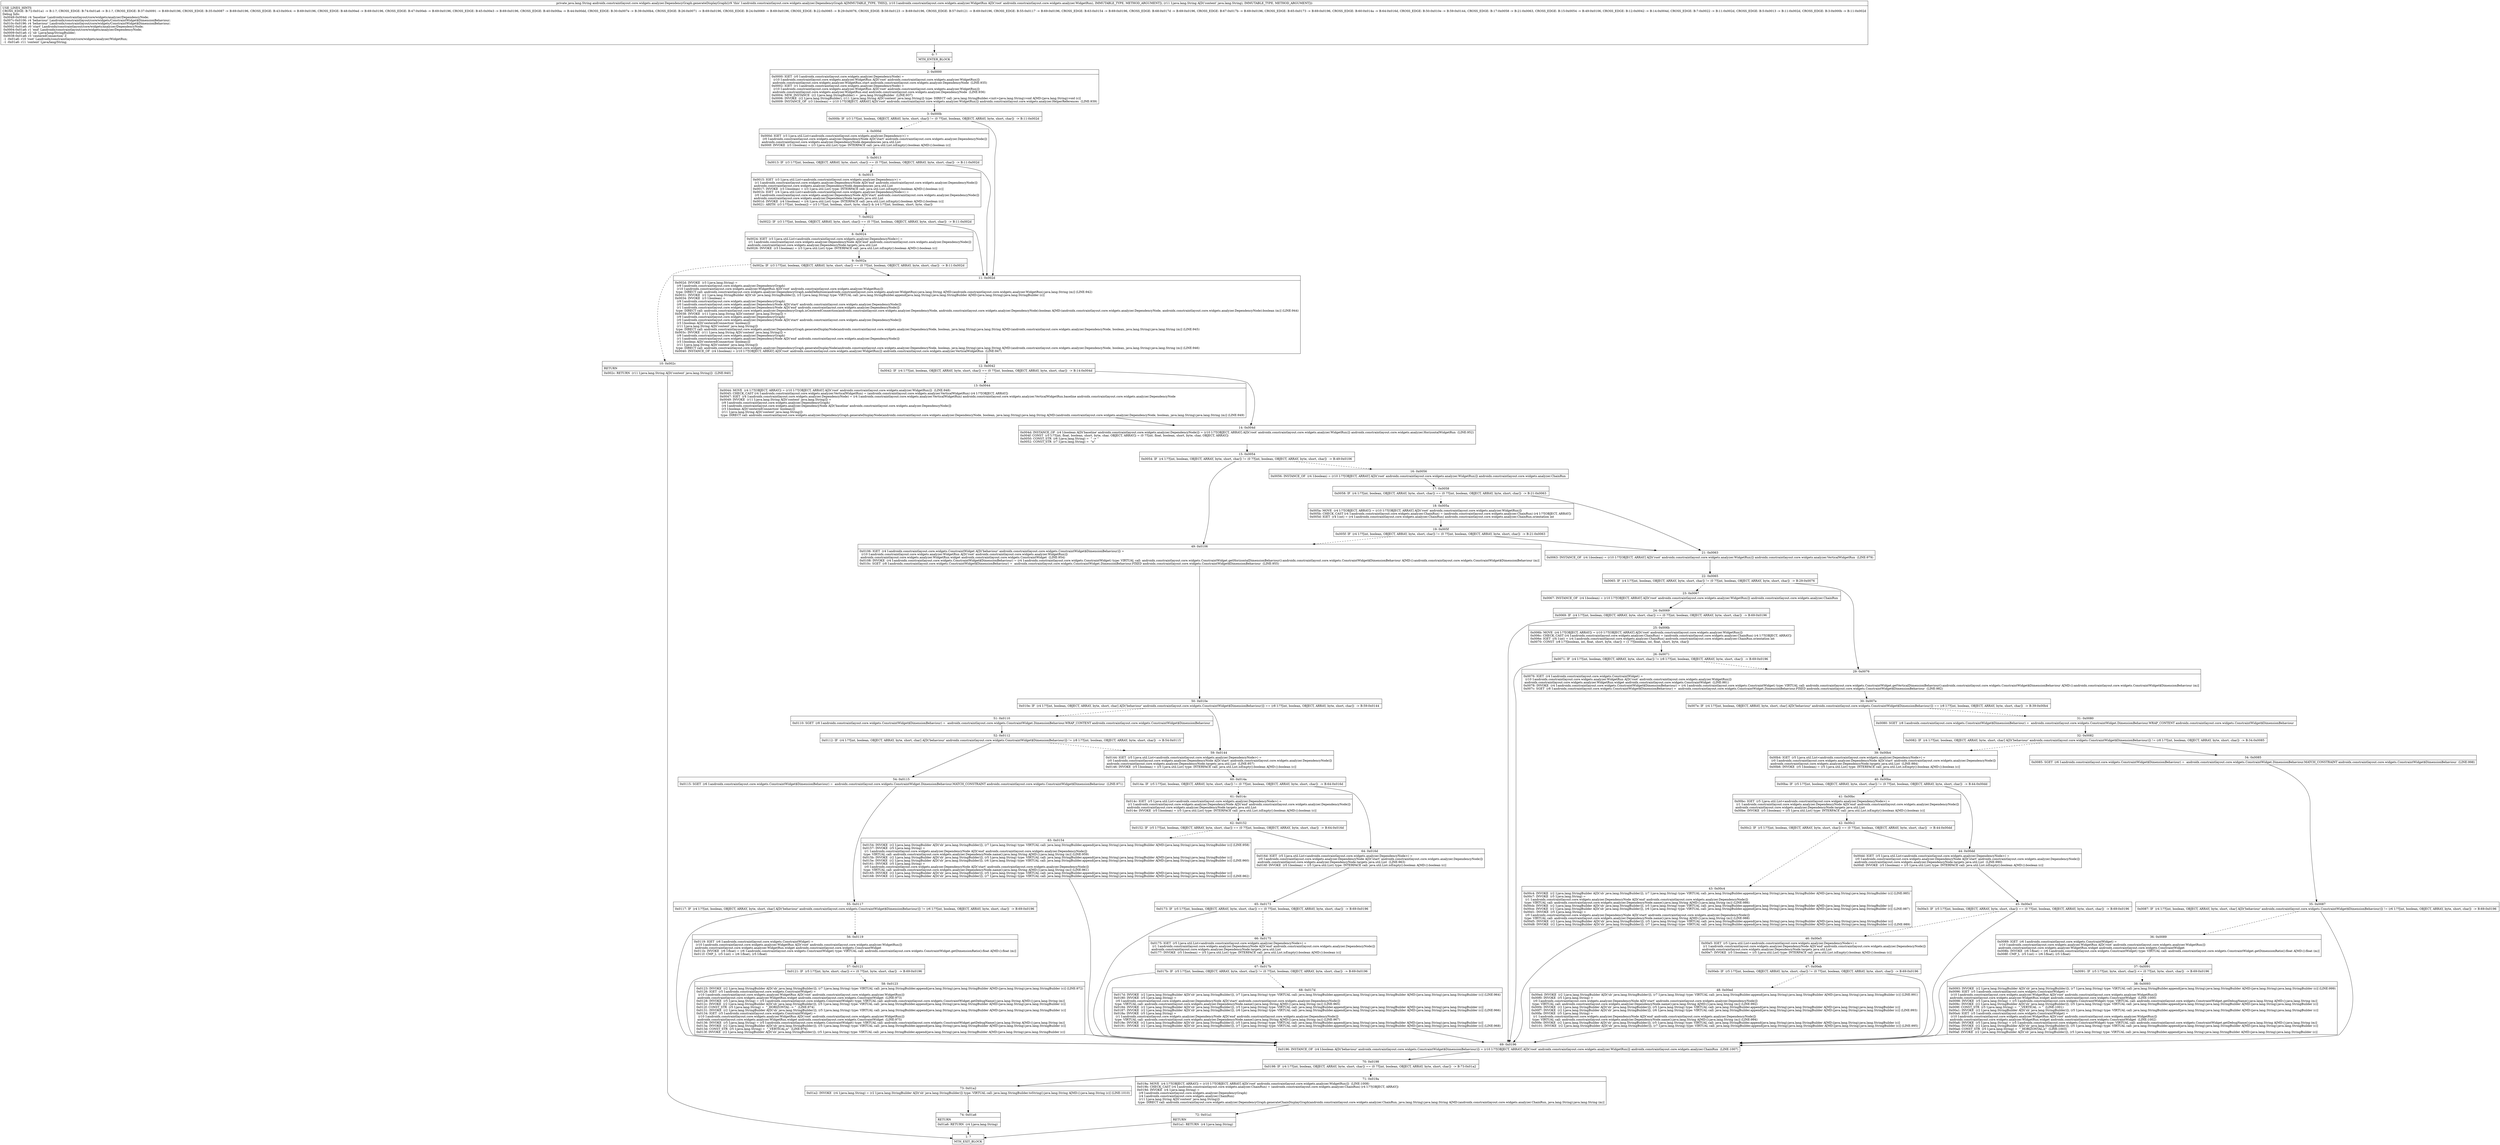 digraph "CFG forandroidx.constraintlayout.core.widgets.analyzer.DependencyGraph.generateDisplayGraph(Landroidx\/constraintlayout\/core\/widgets\/analyzer\/WidgetRun;Ljava\/lang\/String;)Ljava\/lang\/String;" {
Node_0 [shape=record,label="{0\:\ ?|MTH_ENTER_BLOCK\l}"];
Node_2 [shape=record,label="{2\:\ 0x0000|0x0000: IGET  (r0 I:androidx.constraintlayout.core.widgets.analyzer.DependencyNode) = \l  (r10 I:androidx.constraintlayout.core.widgets.analyzer.WidgetRun A[D('root' androidx.constraintlayout.core.widgets.analyzer.WidgetRun)])\l androidx.constraintlayout.core.widgets.analyzer.WidgetRun.start androidx.constraintlayout.core.widgets.analyzer.DependencyNode  (LINE:935)\l0x0002: IGET  (r1 I:androidx.constraintlayout.core.widgets.analyzer.DependencyNode) = \l  (r10 I:androidx.constraintlayout.core.widgets.analyzer.WidgetRun A[D('root' androidx.constraintlayout.core.widgets.analyzer.WidgetRun)])\l androidx.constraintlayout.core.widgets.analyzer.WidgetRun.end androidx.constraintlayout.core.widgets.analyzer.DependencyNode  (LINE:936)\l0x0004: NEW_INSTANCE  (r2 I:java.lang.StringBuilder) =  java.lang.StringBuilder  (LINE:937)\l0x0006: INVOKE  (r2 I:java.lang.StringBuilder), (r11 I:java.lang.String A[D('content' java.lang.String)]) type: DIRECT call: java.lang.StringBuilder.\<init\>(java.lang.String):void A[MD:(java.lang.String):void (c)]\l0x0009: INSTANCE_OF  (r3 I:boolean) = (r10 I:??[OBJECT, ARRAY] A[D('root' androidx.constraintlayout.core.widgets.analyzer.WidgetRun)]) androidx.constraintlayout.core.widgets.analyzer.HelperReferences  (LINE:939)\l}"];
Node_3 [shape=record,label="{3\:\ 0x000b|0x000b: IF  (r3 I:??[int, boolean, OBJECT, ARRAY, byte, short, char]) != (0 ??[int, boolean, OBJECT, ARRAY, byte, short, char])  \-\> B:11:0x002d \l}"];
Node_4 [shape=record,label="{4\:\ 0x000d|0x000d: IGET  (r3 I:java.util.List\<androidx.constraintlayout.core.widgets.analyzer.Dependency\>) = \l  (r0 I:androidx.constraintlayout.core.widgets.analyzer.DependencyNode A[D('start' androidx.constraintlayout.core.widgets.analyzer.DependencyNode)])\l androidx.constraintlayout.core.widgets.analyzer.DependencyNode.dependencies java.util.List \l0x000f: INVOKE  (r3 I:boolean) = (r3 I:java.util.List) type: INTERFACE call: java.util.List.isEmpty():boolean A[MD:():boolean (c)]\l}"];
Node_5 [shape=record,label="{5\:\ 0x0013|0x0013: IF  (r3 I:??[int, boolean, OBJECT, ARRAY, byte, short, char]) == (0 ??[int, boolean, OBJECT, ARRAY, byte, short, char])  \-\> B:11:0x002d \l}"];
Node_6 [shape=record,label="{6\:\ 0x0015|0x0015: IGET  (r3 I:java.util.List\<androidx.constraintlayout.core.widgets.analyzer.Dependency\>) = \l  (r1 I:androidx.constraintlayout.core.widgets.analyzer.DependencyNode A[D('end' androidx.constraintlayout.core.widgets.analyzer.DependencyNode)])\l androidx.constraintlayout.core.widgets.analyzer.DependencyNode.dependencies java.util.List \l0x0017: INVOKE  (r3 I:boolean) = (r3 I:java.util.List) type: INTERFACE call: java.util.List.isEmpty():boolean A[MD:():boolean (c)]\l0x001b: IGET  (r4 I:java.util.List\<androidx.constraintlayout.core.widgets.analyzer.DependencyNode\>) = \l  (r0 I:androidx.constraintlayout.core.widgets.analyzer.DependencyNode A[D('start' androidx.constraintlayout.core.widgets.analyzer.DependencyNode)])\l androidx.constraintlayout.core.widgets.analyzer.DependencyNode.targets java.util.List \l0x001d: INVOKE  (r4 I:boolean) = (r4 I:java.util.List) type: INTERFACE call: java.util.List.isEmpty():boolean A[MD:():boolean (c)]\l0x0021: ARITH  (r3 I:??[int, boolean]) = (r3 I:??[int, boolean, short, byte, char]) & (r4 I:??[int, boolean, short, byte, char]) \l}"];
Node_7 [shape=record,label="{7\:\ 0x0022|0x0022: IF  (r3 I:??[int, boolean, OBJECT, ARRAY, byte, short, char]) == (0 ??[int, boolean, OBJECT, ARRAY, byte, short, char])  \-\> B:11:0x002d \l}"];
Node_8 [shape=record,label="{8\:\ 0x0024|0x0024: IGET  (r3 I:java.util.List\<androidx.constraintlayout.core.widgets.analyzer.DependencyNode\>) = \l  (r1 I:androidx.constraintlayout.core.widgets.analyzer.DependencyNode A[D('end' androidx.constraintlayout.core.widgets.analyzer.DependencyNode)])\l androidx.constraintlayout.core.widgets.analyzer.DependencyNode.targets java.util.List \l0x0026: INVOKE  (r3 I:boolean) = (r3 I:java.util.List) type: INTERFACE call: java.util.List.isEmpty():boolean A[MD:():boolean (c)]\l}"];
Node_9 [shape=record,label="{9\:\ 0x002a|0x002a: IF  (r3 I:??[int, boolean, OBJECT, ARRAY, byte, short, char]) == (0 ??[int, boolean, OBJECT, ARRAY, byte, short, char])  \-\> B:11:0x002d \l}"];
Node_10 [shape=record,label="{10\:\ 0x002c|RETURN\l|0x002c: RETURN  (r11 I:java.lang.String A[D('content' java.lang.String)])  (LINE:940)\l}"];
Node_1 [shape=record,label="{1\:\ ?|MTH_EXIT_BLOCK\l}"];
Node_11 [shape=record,label="{11\:\ 0x002d|0x002d: INVOKE  (r3 I:java.lang.String) = \l  (r9 I:androidx.constraintlayout.core.widgets.analyzer.DependencyGraph)\l  (r10 I:androidx.constraintlayout.core.widgets.analyzer.WidgetRun A[D('root' androidx.constraintlayout.core.widgets.analyzer.WidgetRun)])\l type: DIRECT call: androidx.constraintlayout.core.widgets.analyzer.DependencyGraph.nodeDefinition(androidx.constraintlayout.core.widgets.analyzer.WidgetRun):java.lang.String A[MD:(androidx.constraintlayout.core.widgets.analyzer.WidgetRun):java.lang.String (m)] (LINE:942)\l0x0031: INVOKE  (r2 I:java.lang.StringBuilder A[D('sb' java.lang.StringBuilder)]), (r3 I:java.lang.String) type: VIRTUAL call: java.lang.StringBuilder.append(java.lang.String):java.lang.StringBuilder A[MD:(java.lang.String):java.lang.StringBuilder (c)]\l0x0034: INVOKE  (r3 I:boolean) = \l  (r9 I:androidx.constraintlayout.core.widgets.analyzer.DependencyGraph)\l  (r0 I:androidx.constraintlayout.core.widgets.analyzer.DependencyNode A[D('start' androidx.constraintlayout.core.widgets.analyzer.DependencyNode)])\l  (r1 I:androidx.constraintlayout.core.widgets.analyzer.DependencyNode A[D('end' androidx.constraintlayout.core.widgets.analyzer.DependencyNode)])\l type: DIRECT call: androidx.constraintlayout.core.widgets.analyzer.DependencyGraph.isCenteredConnection(androidx.constraintlayout.core.widgets.analyzer.DependencyNode, androidx.constraintlayout.core.widgets.analyzer.DependencyNode):boolean A[MD:(androidx.constraintlayout.core.widgets.analyzer.DependencyNode, androidx.constraintlayout.core.widgets.analyzer.DependencyNode):boolean (m)] (LINE:944)\l0x0038: INVOKE  (r11 I:java.lang.String A[D('content' java.lang.String)]) = \l  (r9 I:androidx.constraintlayout.core.widgets.analyzer.DependencyGraph)\l  (r0 I:androidx.constraintlayout.core.widgets.analyzer.DependencyNode A[D('start' androidx.constraintlayout.core.widgets.analyzer.DependencyNode)])\l  (r3 I:boolean A[D('centeredConnection' boolean)])\l  (r11 I:java.lang.String A[D('content' java.lang.String)])\l type: DIRECT call: androidx.constraintlayout.core.widgets.analyzer.DependencyGraph.generateDisplayNode(androidx.constraintlayout.core.widgets.analyzer.DependencyNode, boolean, java.lang.String):java.lang.String A[MD:(androidx.constraintlayout.core.widgets.analyzer.DependencyNode, boolean, java.lang.String):java.lang.String (m)] (LINE:945)\l0x003c: INVOKE  (r11 I:java.lang.String A[D('content' java.lang.String)]) = \l  (r9 I:androidx.constraintlayout.core.widgets.analyzer.DependencyGraph)\l  (r1 I:androidx.constraintlayout.core.widgets.analyzer.DependencyNode A[D('end' androidx.constraintlayout.core.widgets.analyzer.DependencyNode)])\l  (r3 I:boolean A[D('centeredConnection' boolean)])\l  (r11 I:java.lang.String A[D('content' java.lang.String)])\l type: DIRECT call: androidx.constraintlayout.core.widgets.analyzer.DependencyGraph.generateDisplayNode(androidx.constraintlayout.core.widgets.analyzer.DependencyNode, boolean, java.lang.String):java.lang.String A[MD:(androidx.constraintlayout.core.widgets.analyzer.DependencyNode, boolean, java.lang.String):java.lang.String (m)] (LINE:946)\l0x0040: INSTANCE_OF  (r4 I:boolean) = (r10 I:??[OBJECT, ARRAY] A[D('root' androidx.constraintlayout.core.widgets.analyzer.WidgetRun)]) androidx.constraintlayout.core.widgets.analyzer.VerticalWidgetRun  (LINE:947)\l}"];
Node_12 [shape=record,label="{12\:\ 0x0042|0x0042: IF  (r4 I:??[int, boolean, OBJECT, ARRAY, byte, short, char]) == (0 ??[int, boolean, OBJECT, ARRAY, byte, short, char])  \-\> B:14:0x004d \l}"];
Node_13 [shape=record,label="{13\:\ 0x0044|0x0044: MOVE  (r4 I:??[OBJECT, ARRAY]) = (r10 I:??[OBJECT, ARRAY] A[D('root' androidx.constraintlayout.core.widgets.analyzer.WidgetRun)])  (LINE:948)\l0x0045: CHECK_CAST (r4 I:androidx.constraintlayout.core.widgets.analyzer.VerticalWidgetRun) = (androidx.constraintlayout.core.widgets.analyzer.VerticalWidgetRun) (r4 I:??[OBJECT, ARRAY]) \l0x0047: IGET  (r4 I:androidx.constraintlayout.core.widgets.analyzer.DependencyNode) = (r4 I:androidx.constraintlayout.core.widgets.analyzer.VerticalWidgetRun) androidx.constraintlayout.core.widgets.analyzer.VerticalWidgetRun.baseline androidx.constraintlayout.core.widgets.analyzer.DependencyNode \l0x0049: INVOKE  (r11 I:java.lang.String A[D('content' java.lang.String)]) = \l  (r9 I:androidx.constraintlayout.core.widgets.analyzer.DependencyGraph)\l  (r4 I:androidx.constraintlayout.core.widgets.analyzer.DependencyNode A[D('baseline' androidx.constraintlayout.core.widgets.analyzer.DependencyNode)])\l  (r3 I:boolean A[D('centeredConnection' boolean)])\l  (r11 I:java.lang.String A[D('content' java.lang.String)])\l type: DIRECT call: androidx.constraintlayout.core.widgets.analyzer.DependencyGraph.generateDisplayNode(androidx.constraintlayout.core.widgets.analyzer.DependencyNode, boolean, java.lang.String):java.lang.String A[MD:(androidx.constraintlayout.core.widgets.analyzer.DependencyNode, boolean, java.lang.String):java.lang.String (m)] (LINE:949)\l}"];
Node_14 [shape=record,label="{14\:\ 0x004d|0x004d: INSTANCE_OF  (r4 I:boolean A[D('baseline' androidx.constraintlayout.core.widgets.analyzer.DependencyNode)]) = (r10 I:??[OBJECT, ARRAY] A[D('root' androidx.constraintlayout.core.widgets.analyzer.WidgetRun)]) androidx.constraintlayout.core.widgets.analyzer.HorizontalWidgetRun  (LINE:952)\l0x004f: CONST  (r5 I:??[int, float, boolean, short, byte, char, OBJECT, ARRAY]) = (0 ??[int, float, boolean, short, byte, char, OBJECT, ARRAY]) \l0x0050: CONST_STR  (r6 I:java.lang.String) =  \" \-\> \" \l0x0052: CONST_STR  (r7 I:java.lang.String) =  \"n\" \l}"];
Node_15 [shape=record,label="{15\:\ 0x0054|0x0054: IF  (r4 I:??[int, boolean, OBJECT, ARRAY, byte, short, char]) != (0 ??[int, boolean, OBJECT, ARRAY, byte, short, char])  \-\> B:49:0x0106 \l}"];
Node_16 [shape=record,label="{16\:\ 0x0056|0x0056: INSTANCE_OF  (r4 I:boolean) = (r10 I:??[OBJECT, ARRAY] A[D('root' androidx.constraintlayout.core.widgets.analyzer.WidgetRun)]) androidx.constraintlayout.core.widgets.analyzer.ChainRun \l}"];
Node_17 [shape=record,label="{17\:\ 0x0058|0x0058: IF  (r4 I:??[int, boolean, OBJECT, ARRAY, byte, short, char]) == (0 ??[int, boolean, OBJECT, ARRAY, byte, short, char])  \-\> B:21:0x0063 \l}"];
Node_18 [shape=record,label="{18\:\ 0x005a|0x005a: MOVE  (r4 I:??[OBJECT, ARRAY]) = (r10 I:??[OBJECT, ARRAY] A[D('root' androidx.constraintlayout.core.widgets.analyzer.WidgetRun)]) \l0x005b: CHECK_CAST (r4 I:androidx.constraintlayout.core.widgets.analyzer.ChainRun) = (androidx.constraintlayout.core.widgets.analyzer.ChainRun) (r4 I:??[OBJECT, ARRAY]) \l0x005d: IGET  (r4 I:int) = (r4 I:androidx.constraintlayout.core.widgets.analyzer.ChainRun) androidx.constraintlayout.core.widgets.analyzer.ChainRun.orientation int \l}"];
Node_19 [shape=record,label="{19\:\ 0x005f|0x005f: IF  (r4 I:??[int, boolean, OBJECT, ARRAY, byte, short, char]) != (0 ??[int, boolean, OBJECT, ARRAY, byte, short, char])  \-\> B:21:0x0063 \l}"];
Node_21 [shape=record,label="{21\:\ 0x0063|0x0063: INSTANCE_OF  (r4 I:boolean) = (r10 I:??[OBJECT, ARRAY] A[D('root' androidx.constraintlayout.core.widgets.analyzer.WidgetRun)]) androidx.constraintlayout.core.widgets.analyzer.VerticalWidgetRun  (LINE:979)\l}"];
Node_22 [shape=record,label="{22\:\ 0x0065|0x0065: IF  (r4 I:??[int, boolean, OBJECT, ARRAY, byte, short, char]) != (0 ??[int, boolean, OBJECT, ARRAY, byte, short, char])  \-\> B:29:0x0076 \l}"];
Node_23 [shape=record,label="{23\:\ 0x0067|0x0067: INSTANCE_OF  (r4 I:boolean) = (r10 I:??[OBJECT, ARRAY] A[D('root' androidx.constraintlayout.core.widgets.analyzer.WidgetRun)]) androidx.constraintlayout.core.widgets.analyzer.ChainRun \l}"];
Node_24 [shape=record,label="{24\:\ 0x0069|0x0069: IF  (r4 I:??[int, boolean, OBJECT, ARRAY, byte, short, char]) == (0 ??[int, boolean, OBJECT, ARRAY, byte, short, char])  \-\> B:69:0x0196 \l}"];
Node_25 [shape=record,label="{25\:\ 0x006b|0x006b: MOVE  (r4 I:??[OBJECT, ARRAY]) = (r10 I:??[OBJECT, ARRAY] A[D('root' androidx.constraintlayout.core.widgets.analyzer.WidgetRun)]) \l0x006c: CHECK_CAST (r4 I:androidx.constraintlayout.core.widgets.analyzer.ChainRun) = (androidx.constraintlayout.core.widgets.analyzer.ChainRun) (r4 I:??[OBJECT, ARRAY]) \l0x006e: IGET  (r4 I:int) = (r4 I:androidx.constraintlayout.core.widgets.analyzer.ChainRun) androidx.constraintlayout.core.widgets.analyzer.ChainRun.orientation int \l0x0070: CONST  (r8 I:??[boolean, int, float, short, byte, char]) = (1 ??[boolean, int, float, short, byte, char]) \l}"];
Node_26 [shape=record,label="{26\:\ 0x0071|0x0071: IF  (r4 I:??[int, boolean, OBJECT, ARRAY, byte, short, char]) != (r8 I:??[int, boolean, OBJECT, ARRAY, byte, short, char])  \-\> B:69:0x0196 \l}"];
Node_69 [shape=record,label="{69\:\ 0x0196|0x0196: INSTANCE_OF  (r4 I:boolean A[D('behaviour' androidx.constraintlayout.core.widgets.ConstraintWidget$DimensionBehaviour)]) = (r10 I:??[OBJECT, ARRAY] A[D('root' androidx.constraintlayout.core.widgets.analyzer.WidgetRun)]) androidx.constraintlayout.core.widgets.analyzer.ChainRun  (LINE:1007)\l}"];
Node_70 [shape=record,label="{70\:\ 0x0198|0x0198: IF  (r4 I:??[int, boolean, OBJECT, ARRAY, byte, short, char]) == (0 ??[int, boolean, OBJECT, ARRAY, byte, short, char])  \-\> B:73:0x01a2 \l}"];
Node_71 [shape=record,label="{71\:\ 0x019a|0x019a: MOVE  (r4 I:??[OBJECT, ARRAY]) = (r10 I:??[OBJECT, ARRAY] A[D('root' androidx.constraintlayout.core.widgets.analyzer.WidgetRun)])  (LINE:1008)\l0x019b: CHECK_CAST (r4 I:androidx.constraintlayout.core.widgets.analyzer.ChainRun) = (androidx.constraintlayout.core.widgets.analyzer.ChainRun) (r4 I:??[OBJECT, ARRAY]) \l0x019d: INVOKE  (r4 I:java.lang.String) = \l  (r9 I:androidx.constraintlayout.core.widgets.analyzer.DependencyGraph)\l  (r4 I:androidx.constraintlayout.core.widgets.analyzer.ChainRun)\l  (r11 I:java.lang.String A[D('content' java.lang.String)])\l type: DIRECT call: androidx.constraintlayout.core.widgets.analyzer.DependencyGraph.generateChainDisplayGraph(androidx.constraintlayout.core.widgets.analyzer.ChainRun, java.lang.String):java.lang.String A[MD:(androidx.constraintlayout.core.widgets.analyzer.ChainRun, java.lang.String):java.lang.String (m)]\l}"];
Node_72 [shape=record,label="{72\:\ 0x01a1|RETURN\l|0x01a1: RETURN  (r4 I:java.lang.String) \l}"];
Node_73 [shape=record,label="{73\:\ 0x01a2|0x01a2: INVOKE  (r4 I:java.lang.String) = (r2 I:java.lang.StringBuilder A[D('sb' java.lang.StringBuilder)]) type: VIRTUAL call: java.lang.StringBuilder.toString():java.lang.String A[MD:():java.lang.String (c)] (LINE:1010)\l}"];
Node_74 [shape=record,label="{74\:\ 0x01a6|RETURN\l|0x01a6: RETURN  (r4 I:java.lang.String) \l}"];
Node_29 [shape=record,label="{29\:\ 0x0076|0x0076: IGET  (r4 I:androidx.constraintlayout.core.widgets.ConstraintWidget) = \l  (r10 I:androidx.constraintlayout.core.widgets.analyzer.WidgetRun A[D('root' androidx.constraintlayout.core.widgets.analyzer.WidgetRun)])\l androidx.constraintlayout.core.widgets.analyzer.WidgetRun.widget androidx.constraintlayout.core.widgets.ConstraintWidget  (LINE:981)\l0x0078: INVOKE  (r4 I:androidx.constraintlayout.core.widgets.ConstraintWidget$DimensionBehaviour) = (r4 I:androidx.constraintlayout.core.widgets.ConstraintWidget) type: VIRTUAL call: androidx.constraintlayout.core.widgets.ConstraintWidget.getVerticalDimensionBehaviour():androidx.constraintlayout.core.widgets.ConstraintWidget$DimensionBehaviour A[MD:():androidx.constraintlayout.core.widgets.ConstraintWidget$DimensionBehaviour (m)]\l0x007c: SGET  (r8 I:androidx.constraintlayout.core.widgets.ConstraintWidget$DimensionBehaviour) =  androidx.constraintlayout.core.widgets.ConstraintWidget.DimensionBehaviour.FIXED androidx.constraintlayout.core.widgets.ConstraintWidget$DimensionBehaviour  (LINE:982)\l}"];
Node_30 [shape=record,label="{30\:\ 0x007e|0x007e: IF  (r4 I:??[int, boolean, OBJECT, ARRAY, byte, short, char] A[D('behaviour' androidx.constraintlayout.core.widgets.ConstraintWidget$DimensionBehaviour)]) == (r8 I:??[int, boolean, OBJECT, ARRAY, byte, short, char])  \-\> B:39:0x00b4 \l}"];
Node_31 [shape=record,label="{31\:\ 0x0080|0x0080: SGET  (r8 I:androidx.constraintlayout.core.widgets.ConstraintWidget$DimensionBehaviour) =  androidx.constraintlayout.core.widgets.ConstraintWidget.DimensionBehaviour.WRAP_CONTENT androidx.constraintlayout.core.widgets.ConstraintWidget$DimensionBehaviour \l}"];
Node_32 [shape=record,label="{32\:\ 0x0082|0x0082: IF  (r4 I:??[int, boolean, OBJECT, ARRAY, byte, short, char] A[D('behaviour' androidx.constraintlayout.core.widgets.ConstraintWidget$DimensionBehaviour)]) != (r8 I:??[int, boolean, OBJECT, ARRAY, byte, short, char])  \-\> B:34:0x0085 \l}"];
Node_34 [shape=record,label="{34\:\ 0x0085|0x0085: SGET  (r6 I:androidx.constraintlayout.core.widgets.ConstraintWidget$DimensionBehaviour) =  androidx.constraintlayout.core.widgets.ConstraintWidget.DimensionBehaviour.MATCH_CONSTRAINT androidx.constraintlayout.core.widgets.ConstraintWidget$DimensionBehaviour  (LINE:998)\l}"];
Node_35 [shape=record,label="{35\:\ 0x0087|0x0087: IF  (r4 I:??[int, boolean, OBJECT, ARRAY, byte, short, char] A[D('behaviour' androidx.constraintlayout.core.widgets.ConstraintWidget$DimensionBehaviour)]) != (r6 I:??[int, boolean, OBJECT, ARRAY, byte, short, char])  \-\> B:69:0x0196 \l}"];
Node_36 [shape=record,label="{36\:\ 0x0089|0x0089: IGET  (r6 I:androidx.constraintlayout.core.widgets.ConstraintWidget) = \l  (r10 I:androidx.constraintlayout.core.widgets.analyzer.WidgetRun A[D('root' androidx.constraintlayout.core.widgets.analyzer.WidgetRun)])\l androidx.constraintlayout.core.widgets.analyzer.WidgetRun.widget androidx.constraintlayout.core.widgets.ConstraintWidget \l0x008b: INVOKE  (r6 I:float) = (r6 I:androidx.constraintlayout.core.widgets.ConstraintWidget) type: VIRTUAL call: androidx.constraintlayout.core.widgets.ConstraintWidget.getDimensionRatio():float A[MD:():float (m)]\l0x008f: CMP_L  (r5 I:int) = (r6 I:float), (r5 I:float) \l}"];
Node_37 [shape=record,label="{37\:\ 0x0091|0x0091: IF  (r5 I:??[int, byte, short, char]) \<= (0 ??[int, byte, short, char])  \-\> B:69:0x0196 \l}"];
Node_38 [shape=record,label="{38\:\ 0x0093|0x0093: INVOKE  (r2 I:java.lang.StringBuilder A[D('sb' java.lang.StringBuilder)]), (r7 I:java.lang.String) type: VIRTUAL call: java.lang.StringBuilder.append(java.lang.String):java.lang.StringBuilder A[MD:(java.lang.String):java.lang.StringBuilder (c)] (LINE:999)\l0x0096: IGET  (r5 I:androidx.constraintlayout.core.widgets.ConstraintWidget) = \l  (r10 I:androidx.constraintlayout.core.widgets.analyzer.WidgetRun A[D('root' androidx.constraintlayout.core.widgets.analyzer.WidgetRun)])\l androidx.constraintlayout.core.widgets.analyzer.WidgetRun.widget androidx.constraintlayout.core.widgets.ConstraintWidget  (LINE:1000)\l0x0098: INVOKE  (r5 I:java.lang.String) = (r5 I:androidx.constraintlayout.core.widgets.ConstraintWidget) type: VIRTUAL call: androidx.constraintlayout.core.widgets.ConstraintWidget.getDebugName():java.lang.String A[MD:():java.lang.String (m)]\l0x009c: INVOKE  (r2 I:java.lang.StringBuilder A[D('sb' java.lang.StringBuilder)]), (r5 I:java.lang.String) type: VIRTUAL call: java.lang.StringBuilder.append(java.lang.String):java.lang.StringBuilder A[MD:(java.lang.String):java.lang.StringBuilder (c)]\l0x009f: CONST_STR  (r5 I:java.lang.String) =  \"_VERTICAL \-\> \"  (LINE:1001)\l0x00a1: INVOKE  (r2 I:java.lang.StringBuilder A[D('sb' java.lang.StringBuilder)]), (r5 I:java.lang.String) type: VIRTUAL call: java.lang.StringBuilder.append(java.lang.String):java.lang.StringBuilder A[MD:(java.lang.String):java.lang.StringBuilder (c)]\l0x00a4: IGET  (r5 I:androidx.constraintlayout.core.widgets.ConstraintWidget) = \l  (r10 I:androidx.constraintlayout.core.widgets.analyzer.WidgetRun A[D('root' androidx.constraintlayout.core.widgets.analyzer.WidgetRun)])\l androidx.constraintlayout.core.widgets.analyzer.WidgetRun.widget androidx.constraintlayout.core.widgets.ConstraintWidget  (LINE:1002)\l0x00a6: INVOKE  (r5 I:java.lang.String) = (r5 I:androidx.constraintlayout.core.widgets.ConstraintWidget) type: VIRTUAL call: androidx.constraintlayout.core.widgets.ConstraintWidget.getDebugName():java.lang.String A[MD:():java.lang.String (m)]\l0x00aa: INVOKE  (r2 I:java.lang.StringBuilder A[D('sb' java.lang.StringBuilder)]), (r5 I:java.lang.String) type: VIRTUAL call: java.lang.StringBuilder.append(java.lang.String):java.lang.StringBuilder A[MD:(java.lang.String):java.lang.StringBuilder (c)]\l0x00ad: CONST_STR  (r5 I:java.lang.String) =  \"_HORIZONTAL;n\"  (LINE:1003)\l0x00af: INVOKE  (r2 I:java.lang.StringBuilder A[D('sb' java.lang.StringBuilder)]), (r5 I:java.lang.String) type: VIRTUAL call: java.lang.StringBuilder.append(java.lang.String):java.lang.StringBuilder A[MD:(java.lang.String):java.lang.StringBuilder (c)]\l}"];
Node_39 [shape=record,label="{39\:\ 0x00b4|0x00b4: IGET  (r5 I:java.util.List\<androidx.constraintlayout.core.widgets.analyzer.DependencyNode\>) = \l  (r0 I:androidx.constraintlayout.core.widgets.analyzer.DependencyNode A[D('start' androidx.constraintlayout.core.widgets.analyzer.DependencyNode)])\l androidx.constraintlayout.core.widgets.analyzer.DependencyNode.targets java.util.List  (LINE:984)\l0x00b6: INVOKE  (r5 I:boolean) = (r5 I:java.util.List) type: INTERFACE call: java.util.List.isEmpty():boolean A[MD:():boolean (c)]\l}"];
Node_40 [shape=record,label="{40\:\ 0x00ba|0x00ba: IF  (r5 I:??[int, boolean, OBJECT, ARRAY, byte, short, char]) != (0 ??[int, boolean, OBJECT, ARRAY, byte, short, char])  \-\> B:44:0x00dd \l}"];
Node_41 [shape=record,label="{41\:\ 0x00bc|0x00bc: IGET  (r5 I:java.util.List\<androidx.constraintlayout.core.widgets.analyzer.DependencyNode\>) = \l  (r1 I:androidx.constraintlayout.core.widgets.analyzer.DependencyNode A[D('end' androidx.constraintlayout.core.widgets.analyzer.DependencyNode)])\l androidx.constraintlayout.core.widgets.analyzer.DependencyNode.targets java.util.List \l0x00be: INVOKE  (r5 I:boolean) = (r5 I:java.util.List) type: INTERFACE call: java.util.List.isEmpty():boolean A[MD:():boolean (c)]\l}"];
Node_42 [shape=record,label="{42\:\ 0x00c2|0x00c2: IF  (r5 I:??[int, boolean, OBJECT, ARRAY, byte, short, char]) == (0 ??[int, boolean, OBJECT, ARRAY, byte, short, char])  \-\> B:44:0x00dd \l}"];
Node_43 [shape=record,label="{43\:\ 0x00c4|0x00c4: INVOKE  (r2 I:java.lang.StringBuilder A[D('sb' java.lang.StringBuilder)]), (r7 I:java.lang.String) type: VIRTUAL call: java.lang.StringBuilder.append(java.lang.String):java.lang.StringBuilder A[MD:(java.lang.String):java.lang.StringBuilder (c)] (LINE:985)\l0x00c7: INVOKE  (r5 I:java.lang.String) = \l  (r1 I:androidx.constraintlayout.core.widgets.analyzer.DependencyNode A[D('end' androidx.constraintlayout.core.widgets.analyzer.DependencyNode)])\l type: VIRTUAL call: androidx.constraintlayout.core.widgets.analyzer.DependencyNode.name():java.lang.String A[MD:():java.lang.String (m)] (LINE:986)\l0x00cb: INVOKE  (r2 I:java.lang.StringBuilder A[D('sb' java.lang.StringBuilder)]), (r5 I:java.lang.String) type: VIRTUAL call: java.lang.StringBuilder.append(java.lang.String):java.lang.StringBuilder A[MD:(java.lang.String):java.lang.StringBuilder (c)]\l0x00ce: INVOKE  (r2 I:java.lang.StringBuilder A[D('sb' java.lang.StringBuilder)]), (r6 I:java.lang.String) type: VIRTUAL call: java.lang.StringBuilder.append(java.lang.String):java.lang.StringBuilder A[MD:(java.lang.String):java.lang.StringBuilder (c)] (LINE:987)\l0x00d1: INVOKE  (r5 I:java.lang.String) = \l  (r0 I:androidx.constraintlayout.core.widgets.analyzer.DependencyNode A[D('start' androidx.constraintlayout.core.widgets.analyzer.DependencyNode)])\l type: VIRTUAL call: androidx.constraintlayout.core.widgets.analyzer.DependencyNode.name():java.lang.String A[MD:():java.lang.String (m)] (LINE:988)\l0x00d5: INVOKE  (r2 I:java.lang.StringBuilder A[D('sb' java.lang.StringBuilder)]), (r5 I:java.lang.String) type: VIRTUAL call: java.lang.StringBuilder.append(java.lang.String):java.lang.StringBuilder A[MD:(java.lang.String):java.lang.StringBuilder (c)]\l0x00d8: INVOKE  (r2 I:java.lang.StringBuilder A[D('sb' java.lang.StringBuilder)]), (r7 I:java.lang.String) type: VIRTUAL call: java.lang.StringBuilder.append(java.lang.String):java.lang.StringBuilder A[MD:(java.lang.String):java.lang.StringBuilder (c)] (LINE:989)\l}"];
Node_44 [shape=record,label="{44\:\ 0x00dd|0x00dd: IGET  (r5 I:java.util.List\<androidx.constraintlayout.core.widgets.analyzer.DependencyNode\>) = \l  (r0 I:androidx.constraintlayout.core.widgets.analyzer.DependencyNode A[D('start' androidx.constraintlayout.core.widgets.analyzer.DependencyNode)])\l androidx.constraintlayout.core.widgets.analyzer.DependencyNode.targets java.util.List  (LINE:990)\l0x00df: INVOKE  (r5 I:boolean) = (r5 I:java.util.List) type: INTERFACE call: java.util.List.isEmpty():boolean A[MD:():boolean (c)]\l}"];
Node_45 [shape=record,label="{45\:\ 0x00e3|0x00e3: IF  (r5 I:??[int, boolean, OBJECT, ARRAY, byte, short, char]) == (0 ??[int, boolean, OBJECT, ARRAY, byte, short, char])  \-\> B:69:0x0196 \l}"];
Node_46 [shape=record,label="{46\:\ 0x00e5|0x00e5: IGET  (r5 I:java.util.List\<androidx.constraintlayout.core.widgets.analyzer.DependencyNode\>) = \l  (r1 I:androidx.constraintlayout.core.widgets.analyzer.DependencyNode A[D('end' androidx.constraintlayout.core.widgets.analyzer.DependencyNode)])\l androidx.constraintlayout.core.widgets.analyzer.DependencyNode.targets java.util.List \l0x00e7: INVOKE  (r5 I:boolean) = (r5 I:java.util.List) type: INTERFACE call: java.util.List.isEmpty():boolean A[MD:():boolean (c)]\l}"];
Node_47 [shape=record,label="{47\:\ 0x00eb|0x00eb: IF  (r5 I:??[int, boolean, OBJECT, ARRAY, byte, short, char]) != (0 ??[int, boolean, OBJECT, ARRAY, byte, short, char])  \-\> B:69:0x0196 \l}"];
Node_48 [shape=record,label="{48\:\ 0x00ed|0x00ed: INVOKE  (r2 I:java.lang.StringBuilder A[D('sb' java.lang.StringBuilder)]), (r7 I:java.lang.String) type: VIRTUAL call: java.lang.StringBuilder.append(java.lang.String):java.lang.StringBuilder A[MD:(java.lang.String):java.lang.StringBuilder (c)] (LINE:991)\l0x00f0: INVOKE  (r5 I:java.lang.String) = \l  (r0 I:androidx.constraintlayout.core.widgets.analyzer.DependencyNode A[D('start' androidx.constraintlayout.core.widgets.analyzer.DependencyNode)])\l type: VIRTUAL call: androidx.constraintlayout.core.widgets.analyzer.DependencyNode.name():java.lang.String A[MD:():java.lang.String (m)] (LINE:992)\l0x00f4: INVOKE  (r2 I:java.lang.StringBuilder A[D('sb' java.lang.StringBuilder)]), (r5 I:java.lang.String) type: VIRTUAL call: java.lang.StringBuilder.append(java.lang.String):java.lang.StringBuilder A[MD:(java.lang.String):java.lang.StringBuilder (c)]\l0x00f7: INVOKE  (r2 I:java.lang.StringBuilder A[D('sb' java.lang.StringBuilder)]), (r6 I:java.lang.String) type: VIRTUAL call: java.lang.StringBuilder.append(java.lang.String):java.lang.StringBuilder A[MD:(java.lang.String):java.lang.StringBuilder (c)] (LINE:993)\l0x00fa: INVOKE  (r5 I:java.lang.String) = \l  (r1 I:androidx.constraintlayout.core.widgets.analyzer.DependencyNode A[D('end' androidx.constraintlayout.core.widgets.analyzer.DependencyNode)])\l type: VIRTUAL call: androidx.constraintlayout.core.widgets.analyzer.DependencyNode.name():java.lang.String A[MD:():java.lang.String (m)] (LINE:994)\l0x00fe: INVOKE  (r2 I:java.lang.StringBuilder A[D('sb' java.lang.StringBuilder)]), (r5 I:java.lang.String) type: VIRTUAL call: java.lang.StringBuilder.append(java.lang.String):java.lang.StringBuilder A[MD:(java.lang.String):java.lang.StringBuilder (c)]\l0x0101: INVOKE  (r2 I:java.lang.StringBuilder A[D('sb' java.lang.StringBuilder)]), (r7 I:java.lang.String) type: VIRTUAL call: java.lang.StringBuilder.append(java.lang.String):java.lang.StringBuilder A[MD:(java.lang.String):java.lang.StringBuilder (c)] (LINE:995)\l}"];
Node_49 [shape=record,label="{49\:\ 0x0106|0x0106: IGET  (r4 I:androidx.constraintlayout.core.widgets.ConstraintWidget A[D('behaviour' androidx.constraintlayout.core.widgets.ConstraintWidget$DimensionBehaviour)]) = \l  (r10 I:androidx.constraintlayout.core.widgets.analyzer.WidgetRun A[D('root' androidx.constraintlayout.core.widgets.analyzer.WidgetRun)])\l androidx.constraintlayout.core.widgets.analyzer.WidgetRun.widget androidx.constraintlayout.core.widgets.ConstraintWidget  (LINE:954)\l0x0108: INVOKE  (r4 I:androidx.constraintlayout.core.widgets.ConstraintWidget$DimensionBehaviour) = (r4 I:androidx.constraintlayout.core.widgets.ConstraintWidget) type: VIRTUAL call: androidx.constraintlayout.core.widgets.ConstraintWidget.getHorizontalDimensionBehaviour():androidx.constraintlayout.core.widgets.ConstraintWidget$DimensionBehaviour A[MD:():androidx.constraintlayout.core.widgets.ConstraintWidget$DimensionBehaviour (m)]\l0x010c: SGET  (r8 I:androidx.constraintlayout.core.widgets.ConstraintWidget$DimensionBehaviour) =  androidx.constraintlayout.core.widgets.ConstraintWidget.DimensionBehaviour.FIXED androidx.constraintlayout.core.widgets.ConstraintWidget$DimensionBehaviour  (LINE:955)\l}"];
Node_50 [shape=record,label="{50\:\ 0x010e|0x010e: IF  (r4 I:??[int, boolean, OBJECT, ARRAY, byte, short, char] A[D('behaviour' androidx.constraintlayout.core.widgets.ConstraintWidget$DimensionBehaviour)]) == (r8 I:??[int, boolean, OBJECT, ARRAY, byte, short, char])  \-\> B:59:0x0144 \l}"];
Node_51 [shape=record,label="{51\:\ 0x0110|0x0110: SGET  (r8 I:androidx.constraintlayout.core.widgets.ConstraintWidget$DimensionBehaviour) =  androidx.constraintlayout.core.widgets.ConstraintWidget.DimensionBehaviour.WRAP_CONTENT androidx.constraintlayout.core.widgets.ConstraintWidget$DimensionBehaviour \l}"];
Node_52 [shape=record,label="{52\:\ 0x0112|0x0112: IF  (r4 I:??[int, boolean, OBJECT, ARRAY, byte, short, char] A[D('behaviour' androidx.constraintlayout.core.widgets.ConstraintWidget$DimensionBehaviour)]) != (r8 I:??[int, boolean, OBJECT, ARRAY, byte, short, char])  \-\> B:54:0x0115 \l}"];
Node_54 [shape=record,label="{54\:\ 0x0115|0x0115: SGET  (r6 I:androidx.constraintlayout.core.widgets.ConstraintWidget$DimensionBehaviour) =  androidx.constraintlayout.core.widgets.ConstraintWidget.DimensionBehaviour.MATCH_CONSTRAINT androidx.constraintlayout.core.widgets.ConstraintWidget$DimensionBehaviour  (LINE:971)\l}"];
Node_55 [shape=record,label="{55\:\ 0x0117|0x0117: IF  (r4 I:??[int, boolean, OBJECT, ARRAY, byte, short, char] A[D('behaviour' androidx.constraintlayout.core.widgets.ConstraintWidget$DimensionBehaviour)]) != (r6 I:??[int, boolean, OBJECT, ARRAY, byte, short, char])  \-\> B:69:0x0196 \l}"];
Node_56 [shape=record,label="{56\:\ 0x0119|0x0119: IGET  (r6 I:androidx.constraintlayout.core.widgets.ConstraintWidget) = \l  (r10 I:androidx.constraintlayout.core.widgets.analyzer.WidgetRun A[D('root' androidx.constraintlayout.core.widgets.analyzer.WidgetRun)])\l androidx.constraintlayout.core.widgets.analyzer.WidgetRun.widget androidx.constraintlayout.core.widgets.ConstraintWidget \l0x011b: INVOKE  (r6 I:float) = (r6 I:androidx.constraintlayout.core.widgets.ConstraintWidget) type: VIRTUAL call: androidx.constraintlayout.core.widgets.ConstraintWidget.getDimensionRatio():float A[MD:():float (m)]\l0x011f: CMP_L  (r5 I:int) = (r6 I:float), (r5 I:float) \l}"];
Node_57 [shape=record,label="{57\:\ 0x0121|0x0121: IF  (r5 I:??[int, byte, short, char]) \<= (0 ??[int, byte, short, char])  \-\> B:69:0x0196 \l}"];
Node_58 [shape=record,label="{58\:\ 0x0123|0x0123: INVOKE  (r2 I:java.lang.StringBuilder A[D('sb' java.lang.StringBuilder)]), (r7 I:java.lang.String) type: VIRTUAL call: java.lang.StringBuilder.append(java.lang.String):java.lang.StringBuilder A[MD:(java.lang.String):java.lang.StringBuilder (c)] (LINE:972)\l0x0126: IGET  (r5 I:androidx.constraintlayout.core.widgets.ConstraintWidget) = \l  (r10 I:androidx.constraintlayout.core.widgets.analyzer.WidgetRun A[D('root' androidx.constraintlayout.core.widgets.analyzer.WidgetRun)])\l androidx.constraintlayout.core.widgets.analyzer.WidgetRun.widget androidx.constraintlayout.core.widgets.ConstraintWidget  (LINE:973)\l0x0128: INVOKE  (r5 I:java.lang.String) = (r5 I:androidx.constraintlayout.core.widgets.ConstraintWidget) type: VIRTUAL call: androidx.constraintlayout.core.widgets.ConstraintWidget.getDebugName():java.lang.String A[MD:():java.lang.String (m)]\l0x012c: INVOKE  (r2 I:java.lang.StringBuilder A[D('sb' java.lang.StringBuilder)]), (r5 I:java.lang.String) type: VIRTUAL call: java.lang.StringBuilder.append(java.lang.String):java.lang.StringBuilder A[MD:(java.lang.String):java.lang.StringBuilder (c)]\l0x012f: CONST_STR  (r5 I:java.lang.String) =  \"_HORIZONTAL \-\> \"  (LINE:974)\l0x0131: INVOKE  (r2 I:java.lang.StringBuilder A[D('sb' java.lang.StringBuilder)]), (r5 I:java.lang.String) type: VIRTUAL call: java.lang.StringBuilder.append(java.lang.String):java.lang.StringBuilder A[MD:(java.lang.String):java.lang.StringBuilder (c)]\l0x0134: IGET  (r5 I:androidx.constraintlayout.core.widgets.ConstraintWidget) = \l  (r10 I:androidx.constraintlayout.core.widgets.analyzer.WidgetRun A[D('root' androidx.constraintlayout.core.widgets.analyzer.WidgetRun)])\l androidx.constraintlayout.core.widgets.analyzer.WidgetRun.widget androidx.constraintlayout.core.widgets.ConstraintWidget  (LINE:975)\l0x0136: INVOKE  (r5 I:java.lang.String) = (r5 I:androidx.constraintlayout.core.widgets.ConstraintWidget) type: VIRTUAL call: androidx.constraintlayout.core.widgets.ConstraintWidget.getDebugName():java.lang.String A[MD:():java.lang.String (m)]\l0x013a: INVOKE  (r2 I:java.lang.StringBuilder A[D('sb' java.lang.StringBuilder)]), (r5 I:java.lang.String) type: VIRTUAL call: java.lang.StringBuilder.append(java.lang.String):java.lang.StringBuilder A[MD:(java.lang.String):java.lang.StringBuilder (c)]\l0x013d: CONST_STR  (r5 I:java.lang.String) =  \"_VERTICAL;n\"  (LINE:976)\l0x013f: INVOKE  (r2 I:java.lang.StringBuilder A[D('sb' java.lang.StringBuilder)]), (r5 I:java.lang.String) type: VIRTUAL call: java.lang.StringBuilder.append(java.lang.String):java.lang.StringBuilder A[MD:(java.lang.String):java.lang.StringBuilder (c)]\l}"];
Node_59 [shape=record,label="{59\:\ 0x0144|0x0144: IGET  (r5 I:java.util.List\<androidx.constraintlayout.core.widgets.analyzer.DependencyNode\>) = \l  (r0 I:androidx.constraintlayout.core.widgets.analyzer.DependencyNode A[D('start' androidx.constraintlayout.core.widgets.analyzer.DependencyNode)])\l androidx.constraintlayout.core.widgets.analyzer.DependencyNode.targets java.util.List  (LINE:957)\l0x0146: INVOKE  (r5 I:boolean) = (r5 I:java.util.List) type: INTERFACE call: java.util.List.isEmpty():boolean A[MD:():boolean (c)]\l}"];
Node_60 [shape=record,label="{60\:\ 0x014a|0x014a: IF  (r5 I:??[int, boolean, OBJECT, ARRAY, byte, short, char]) != (0 ??[int, boolean, OBJECT, ARRAY, byte, short, char])  \-\> B:64:0x016d \l}"];
Node_61 [shape=record,label="{61\:\ 0x014c|0x014c: IGET  (r5 I:java.util.List\<androidx.constraintlayout.core.widgets.analyzer.DependencyNode\>) = \l  (r1 I:androidx.constraintlayout.core.widgets.analyzer.DependencyNode A[D('end' androidx.constraintlayout.core.widgets.analyzer.DependencyNode)])\l androidx.constraintlayout.core.widgets.analyzer.DependencyNode.targets java.util.List \l0x014e: INVOKE  (r5 I:boolean) = (r5 I:java.util.List) type: INTERFACE call: java.util.List.isEmpty():boolean A[MD:():boolean (c)]\l}"];
Node_62 [shape=record,label="{62\:\ 0x0152|0x0152: IF  (r5 I:??[int, boolean, OBJECT, ARRAY, byte, short, char]) == (0 ??[int, boolean, OBJECT, ARRAY, byte, short, char])  \-\> B:64:0x016d \l}"];
Node_63 [shape=record,label="{63\:\ 0x0154|0x0154: INVOKE  (r2 I:java.lang.StringBuilder A[D('sb' java.lang.StringBuilder)]), (r7 I:java.lang.String) type: VIRTUAL call: java.lang.StringBuilder.append(java.lang.String):java.lang.StringBuilder A[MD:(java.lang.String):java.lang.StringBuilder (c)] (LINE:958)\l0x0157: INVOKE  (r5 I:java.lang.String) = \l  (r1 I:androidx.constraintlayout.core.widgets.analyzer.DependencyNode A[D('end' androidx.constraintlayout.core.widgets.analyzer.DependencyNode)])\l type: VIRTUAL call: androidx.constraintlayout.core.widgets.analyzer.DependencyNode.name():java.lang.String A[MD:():java.lang.String (m)] (LINE:959)\l0x015b: INVOKE  (r2 I:java.lang.StringBuilder A[D('sb' java.lang.StringBuilder)]), (r5 I:java.lang.String) type: VIRTUAL call: java.lang.StringBuilder.append(java.lang.String):java.lang.StringBuilder A[MD:(java.lang.String):java.lang.StringBuilder (c)]\l0x015e: INVOKE  (r2 I:java.lang.StringBuilder A[D('sb' java.lang.StringBuilder)]), (r6 I:java.lang.String) type: VIRTUAL call: java.lang.StringBuilder.append(java.lang.String):java.lang.StringBuilder A[MD:(java.lang.String):java.lang.StringBuilder (c)] (LINE:960)\l0x0161: INVOKE  (r5 I:java.lang.String) = \l  (r0 I:androidx.constraintlayout.core.widgets.analyzer.DependencyNode A[D('start' androidx.constraintlayout.core.widgets.analyzer.DependencyNode)])\l type: VIRTUAL call: androidx.constraintlayout.core.widgets.analyzer.DependencyNode.name():java.lang.String A[MD:():java.lang.String (m)] (LINE:961)\l0x0165: INVOKE  (r2 I:java.lang.StringBuilder A[D('sb' java.lang.StringBuilder)]), (r5 I:java.lang.String) type: VIRTUAL call: java.lang.StringBuilder.append(java.lang.String):java.lang.StringBuilder A[MD:(java.lang.String):java.lang.StringBuilder (c)]\l0x0168: INVOKE  (r2 I:java.lang.StringBuilder A[D('sb' java.lang.StringBuilder)]), (r7 I:java.lang.String) type: VIRTUAL call: java.lang.StringBuilder.append(java.lang.String):java.lang.StringBuilder A[MD:(java.lang.String):java.lang.StringBuilder (c)] (LINE:962)\l}"];
Node_64 [shape=record,label="{64\:\ 0x016d|0x016d: IGET  (r5 I:java.util.List\<androidx.constraintlayout.core.widgets.analyzer.DependencyNode\>) = \l  (r0 I:androidx.constraintlayout.core.widgets.analyzer.DependencyNode A[D('start' androidx.constraintlayout.core.widgets.analyzer.DependencyNode)])\l androidx.constraintlayout.core.widgets.analyzer.DependencyNode.targets java.util.List  (LINE:963)\l0x016f: INVOKE  (r5 I:boolean) = (r5 I:java.util.List) type: INTERFACE call: java.util.List.isEmpty():boolean A[MD:():boolean (c)]\l}"];
Node_65 [shape=record,label="{65\:\ 0x0173|0x0173: IF  (r5 I:??[int, boolean, OBJECT, ARRAY, byte, short, char]) == (0 ??[int, boolean, OBJECT, ARRAY, byte, short, char])  \-\> B:69:0x0196 \l}"];
Node_66 [shape=record,label="{66\:\ 0x0175|0x0175: IGET  (r5 I:java.util.List\<androidx.constraintlayout.core.widgets.analyzer.DependencyNode\>) = \l  (r1 I:androidx.constraintlayout.core.widgets.analyzer.DependencyNode A[D('end' androidx.constraintlayout.core.widgets.analyzer.DependencyNode)])\l androidx.constraintlayout.core.widgets.analyzer.DependencyNode.targets java.util.List \l0x0177: INVOKE  (r5 I:boolean) = (r5 I:java.util.List) type: INTERFACE call: java.util.List.isEmpty():boolean A[MD:():boolean (c)]\l}"];
Node_67 [shape=record,label="{67\:\ 0x017b|0x017b: IF  (r5 I:??[int, boolean, OBJECT, ARRAY, byte, short, char]) != (0 ??[int, boolean, OBJECT, ARRAY, byte, short, char])  \-\> B:69:0x0196 \l}"];
Node_68 [shape=record,label="{68\:\ 0x017d|0x017d: INVOKE  (r2 I:java.lang.StringBuilder A[D('sb' java.lang.StringBuilder)]), (r7 I:java.lang.String) type: VIRTUAL call: java.lang.StringBuilder.append(java.lang.String):java.lang.StringBuilder A[MD:(java.lang.String):java.lang.StringBuilder (c)] (LINE:964)\l0x0180: INVOKE  (r5 I:java.lang.String) = \l  (r0 I:androidx.constraintlayout.core.widgets.analyzer.DependencyNode A[D('start' androidx.constraintlayout.core.widgets.analyzer.DependencyNode)])\l type: VIRTUAL call: androidx.constraintlayout.core.widgets.analyzer.DependencyNode.name():java.lang.String A[MD:():java.lang.String (m)] (LINE:965)\l0x0184: INVOKE  (r2 I:java.lang.StringBuilder A[D('sb' java.lang.StringBuilder)]), (r5 I:java.lang.String) type: VIRTUAL call: java.lang.StringBuilder.append(java.lang.String):java.lang.StringBuilder A[MD:(java.lang.String):java.lang.StringBuilder (c)]\l0x0187: INVOKE  (r2 I:java.lang.StringBuilder A[D('sb' java.lang.StringBuilder)]), (r6 I:java.lang.String) type: VIRTUAL call: java.lang.StringBuilder.append(java.lang.String):java.lang.StringBuilder A[MD:(java.lang.String):java.lang.StringBuilder (c)] (LINE:966)\l0x018a: INVOKE  (r5 I:java.lang.String) = \l  (r1 I:androidx.constraintlayout.core.widgets.analyzer.DependencyNode A[D('end' androidx.constraintlayout.core.widgets.analyzer.DependencyNode)])\l type: VIRTUAL call: androidx.constraintlayout.core.widgets.analyzer.DependencyNode.name():java.lang.String A[MD:():java.lang.String (m)] (LINE:967)\l0x018e: INVOKE  (r2 I:java.lang.StringBuilder A[D('sb' java.lang.StringBuilder)]), (r5 I:java.lang.String) type: VIRTUAL call: java.lang.StringBuilder.append(java.lang.String):java.lang.StringBuilder A[MD:(java.lang.String):java.lang.StringBuilder (c)]\l0x0191: INVOKE  (r2 I:java.lang.StringBuilder A[D('sb' java.lang.StringBuilder)]), (r7 I:java.lang.String) type: VIRTUAL call: java.lang.StringBuilder.append(java.lang.String):java.lang.StringBuilder A[MD:(java.lang.String):java.lang.StringBuilder (c)] (LINE:968)\l}"];
MethodNode[shape=record,label="{private java.lang.String androidx.constraintlayout.core.widgets.analyzer.DependencyGraph.generateDisplayGraph((r9 'this' I:androidx.constraintlayout.core.widgets.analyzer.DependencyGraph A[IMMUTABLE_TYPE, THIS]), (r10 I:androidx.constraintlayout.core.widgets.analyzer.WidgetRun A[D('root' androidx.constraintlayout.core.widgets.analyzer.WidgetRun), IMMUTABLE_TYPE, METHOD_ARGUMENT]), (r11 I:java.lang.String A[D('content' java.lang.String), IMMUTABLE_TYPE, METHOD_ARGUMENT]))  | USE_LINES_HINTS\lCROSS_EDGE: B:72:0x01a1 \-\> B:1:?, CROSS_EDGE: B:74:0x01a6 \-\> B:1:?, CROSS_EDGE: B:37:0x0091 \-\> B:69:0x0196, CROSS_EDGE: B:35:0x0087 \-\> B:69:0x0196, CROSS_EDGE: B:43:0x00c4 \-\> B:69:0x0196, CROSS_EDGE: B:48:0x00ed \-\> B:69:0x0196, CROSS_EDGE: B:47:0x00eb \-\> B:69:0x0196, CROSS_EDGE: B:45:0x00e3 \-\> B:69:0x0196, CROSS_EDGE: B:40:0x00ba \-\> B:44:0x00dd, CROSS_EDGE: B:30:0x007e \-\> B:39:0x00b4, CROSS_EDGE: B:26:0x0071 \-\> B:69:0x0196, CROSS_EDGE: B:24:0x0069 \-\> B:69:0x0196, CROSS_EDGE: B:22:0x0065 \-\> B:29:0x0076, CROSS_EDGE: B:58:0x0123 \-\> B:69:0x0196, CROSS_EDGE: B:57:0x0121 \-\> B:69:0x0196, CROSS_EDGE: B:55:0x0117 \-\> B:69:0x0196, CROSS_EDGE: B:63:0x0154 \-\> B:69:0x0196, CROSS_EDGE: B:68:0x017d \-\> B:69:0x0196, CROSS_EDGE: B:67:0x017b \-\> B:69:0x0196, CROSS_EDGE: B:65:0x0173 \-\> B:69:0x0196, CROSS_EDGE: B:60:0x014a \-\> B:64:0x016d, CROSS_EDGE: B:50:0x010e \-\> B:59:0x0144, CROSS_EDGE: B:17:0x0058 \-\> B:21:0x0063, CROSS_EDGE: B:15:0x0054 \-\> B:49:0x0106, CROSS_EDGE: B:12:0x0042 \-\> B:14:0x004d, CROSS_EDGE: B:7:0x0022 \-\> B:11:0x002d, CROSS_EDGE: B:5:0x0013 \-\> B:11:0x002d, CROSS_EDGE: B:3:0x000b \-\> B:11:0x002d\lDebug Info:\l  0x0049\-0x004d: r4 'baseline' Landroidx\/constraintlayout\/core\/widgets\/analyzer\/DependencyNode;\l  0x007c\-0x0106: r4 'behaviour' Landroidx\/constraintlayout\/core\/widgets\/ConstraintWidget$DimensionBehaviour;\l  0x010c\-0x0196: r4 'behaviour' Landroidx\/constraintlayout\/core\/widgets\/ConstraintWidget$DimensionBehaviour;\l  0x0002\-0x01a6: r0 'start' Landroidx\/constraintlayout\/core\/widgets\/analyzer\/DependencyNode;\l  0x0004\-0x01a6: r1 'end' Landroidx\/constraintlayout\/core\/widgets\/analyzer\/DependencyNode;\l  0x0009\-0x01a6: r2 'sb' Ljava\/lang\/StringBuilder;\l  0x0038\-0x01a6: r3 'centeredConnection' Z\l  \-1 \-0x01a6: r10 'root' Landroidx\/constraintlayout\/core\/widgets\/analyzer\/WidgetRun;\l  \-1 \-0x01a6: r11 'content' Ljava\/lang\/String;\l}"];
MethodNode -> Node_0;Node_0 -> Node_2;
Node_2 -> Node_3;
Node_3 -> Node_4[style=dashed];
Node_3 -> Node_11;
Node_4 -> Node_5;
Node_5 -> Node_6[style=dashed];
Node_5 -> Node_11;
Node_6 -> Node_7;
Node_7 -> Node_8[style=dashed];
Node_7 -> Node_11;
Node_8 -> Node_9;
Node_9 -> Node_10[style=dashed];
Node_9 -> Node_11;
Node_10 -> Node_1;
Node_11 -> Node_12;
Node_12 -> Node_13[style=dashed];
Node_12 -> Node_14;
Node_13 -> Node_14;
Node_14 -> Node_15;
Node_15 -> Node_16[style=dashed];
Node_15 -> Node_49;
Node_16 -> Node_17;
Node_17 -> Node_18[style=dashed];
Node_17 -> Node_21;
Node_18 -> Node_19;
Node_19 -> Node_21;
Node_19 -> Node_49[style=dashed];
Node_21 -> Node_22;
Node_22 -> Node_23[style=dashed];
Node_22 -> Node_29;
Node_23 -> Node_24;
Node_24 -> Node_25[style=dashed];
Node_24 -> Node_69;
Node_25 -> Node_26;
Node_26 -> Node_29[style=dashed];
Node_26 -> Node_69;
Node_69 -> Node_70;
Node_70 -> Node_71[style=dashed];
Node_70 -> Node_73;
Node_71 -> Node_72;
Node_72 -> Node_1;
Node_73 -> Node_74;
Node_74 -> Node_1;
Node_29 -> Node_30;
Node_30 -> Node_31[style=dashed];
Node_30 -> Node_39;
Node_31 -> Node_32;
Node_32 -> Node_34;
Node_32 -> Node_39[style=dashed];
Node_34 -> Node_35;
Node_35 -> Node_36[style=dashed];
Node_35 -> Node_69;
Node_36 -> Node_37;
Node_37 -> Node_38[style=dashed];
Node_37 -> Node_69;
Node_38 -> Node_69;
Node_39 -> Node_40;
Node_40 -> Node_41[style=dashed];
Node_40 -> Node_44;
Node_41 -> Node_42;
Node_42 -> Node_43[style=dashed];
Node_42 -> Node_44;
Node_43 -> Node_69;
Node_44 -> Node_45;
Node_45 -> Node_46[style=dashed];
Node_45 -> Node_69;
Node_46 -> Node_47;
Node_47 -> Node_48[style=dashed];
Node_47 -> Node_69;
Node_48 -> Node_69;
Node_49 -> Node_50;
Node_50 -> Node_51[style=dashed];
Node_50 -> Node_59;
Node_51 -> Node_52;
Node_52 -> Node_54;
Node_52 -> Node_59[style=dashed];
Node_54 -> Node_55;
Node_55 -> Node_56[style=dashed];
Node_55 -> Node_69;
Node_56 -> Node_57;
Node_57 -> Node_58[style=dashed];
Node_57 -> Node_69;
Node_58 -> Node_69;
Node_59 -> Node_60;
Node_60 -> Node_61[style=dashed];
Node_60 -> Node_64;
Node_61 -> Node_62;
Node_62 -> Node_63[style=dashed];
Node_62 -> Node_64;
Node_63 -> Node_69;
Node_64 -> Node_65;
Node_65 -> Node_66[style=dashed];
Node_65 -> Node_69;
Node_66 -> Node_67;
Node_67 -> Node_68[style=dashed];
Node_67 -> Node_69;
Node_68 -> Node_69;
}

